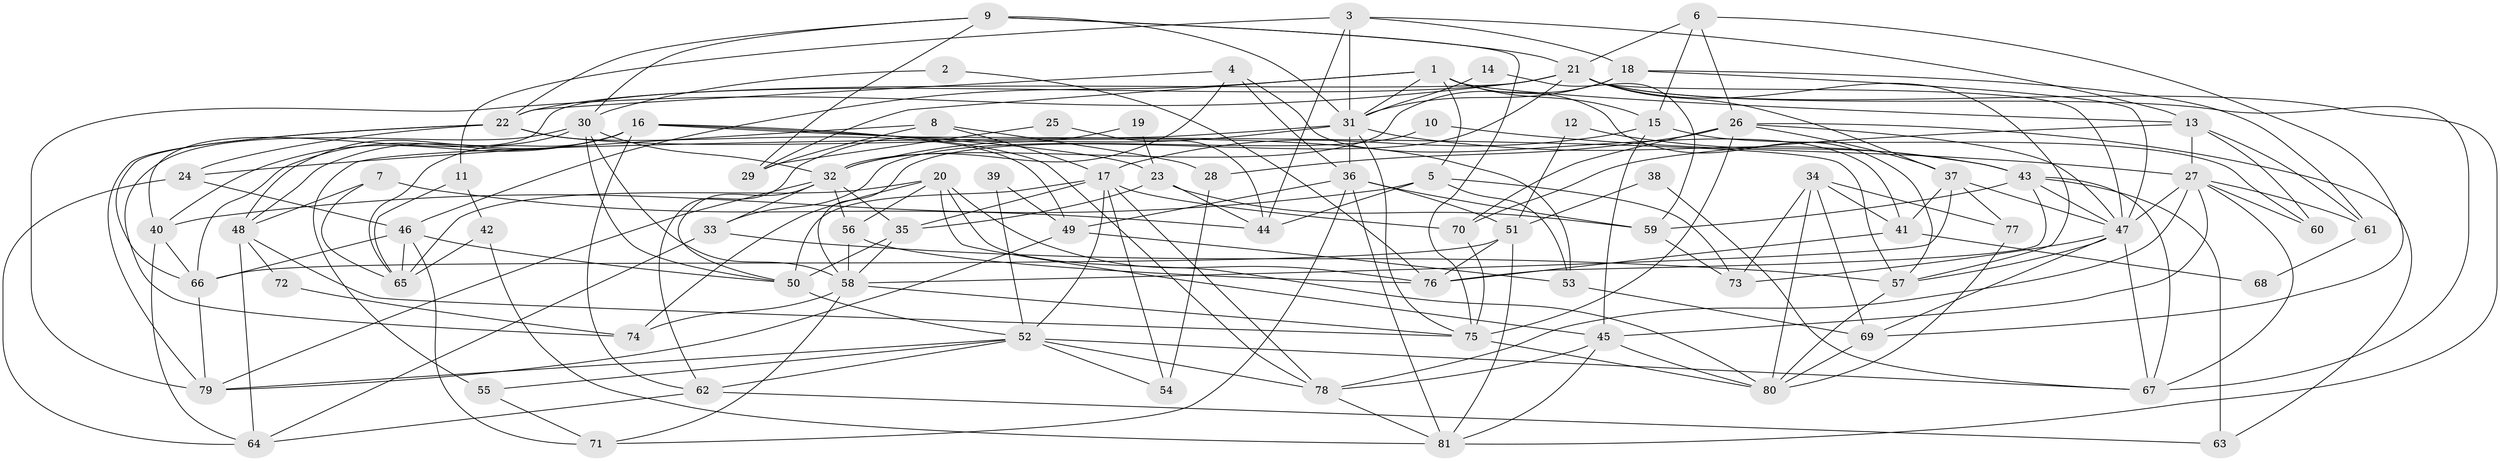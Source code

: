 // original degree distribution, {7: 0.05223880597014925, 2: 0.12686567164179105, 3: 0.26119402985074625, 5: 0.11940298507462686, 4: 0.34328358208955223, 6: 0.08208955223880597, 10: 0.007462686567164179, 8: 0.007462686567164179}
// Generated by graph-tools (version 1.1) at 2025/37/03/04/25 23:37:06]
// undirected, 81 vertices, 207 edges
graph export_dot {
  node [color=gray90,style=filled];
  1;
  2;
  3;
  4;
  5;
  6;
  7;
  8;
  9;
  10;
  11;
  12;
  13;
  14;
  15;
  16;
  17;
  18;
  19;
  20;
  21;
  22;
  23;
  24;
  25;
  26;
  27;
  28;
  29;
  30;
  31;
  32;
  33;
  34;
  35;
  36;
  37;
  38;
  39;
  40;
  41;
  42;
  43;
  44;
  45;
  46;
  47;
  48;
  49;
  50;
  51;
  52;
  53;
  54;
  55;
  56;
  57;
  58;
  59;
  60;
  61;
  62;
  63;
  64;
  65;
  66;
  67;
  68;
  69;
  70;
  71;
  72;
  73;
  74;
  75;
  76;
  77;
  78;
  79;
  80;
  81;
  1 -- 5 [weight=1.0];
  1 -- 13 [weight=1.0];
  1 -- 15 [weight=1.0];
  1 -- 29 [weight=1.0];
  1 -- 31 [weight=1.0];
  1 -- 46 [weight=1.0];
  1 -- 57 [weight=1.0];
  2 -- 30 [weight=1.0];
  2 -- 76 [weight=1.0];
  3 -- 11 [weight=1.0];
  3 -- 13 [weight=1.0];
  3 -- 18 [weight=1.0];
  3 -- 31 [weight=1.0];
  3 -- 44 [weight=1.0];
  4 -- 22 [weight=1.0];
  4 -- 32 [weight=1.0];
  4 -- 36 [weight=1.0];
  4 -- 41 [weight=1.0];
  5 -- 40 [weight=1.0];
  5 -- 44 [weight=1.0];
  5 -- 53 [weight=1.0];
  5 -- 73 [weight=1.0];
  6 -- 15 [weight=1.0];
  6 -- 21 [weight=2.0];
  6 -- 26 [weight=1.0];
  6 -- 69 [weight=1.0];
  7 -- 44 [weight=1.0];
  7 -- 48 [weight=1.0];
  7 -- 65 [weight=1.0];
  8 -- 17 [weight=1.0];
  8 -- 24 [weight=1.0];
  8 -- 28 [weight=1.0];
  8 -- 29 [weight=1.0];
  9 -- 21 [weight=1.0];
  9 -- 22 [weight=1.0];
  9 -- 29 [weight=1.0];
  9 -- 30 [weight=1.0];
  9 -- 31 [weight=1.0];
  9 -- 75 [weight=1.0];
  10 -- 27 [weight=2.0];
  10 -- 33 [weight=2.0];
  11 -- 42 [weight=1.0];
  11 -- 65 [weight=1.0];
  12 -- 43 [weight=1.0];
  12 -- 51 [weight=1.0];
  13 -- 27 [weight=1.0];
  13 -- 60 [weight=1.0];
  13 -- 61 [weight=1.0];
  13 -- 70 [weight=1.0];
  14 -- 31 [weight=1.0];
  14 -- 59 [weight=1.0];
  15 -- 17 [weight=1.0];
  15 -- 45 [weight=1.0];
  15 -- 60 [weight=1.0];
  16 -- 23 [weight=1.0];
  16 -- 40 [weight=1.0];
  16 -- 48 [weight=1.0];
  16 -- 57 [weight=1.0];
  16 -- 62 [weight=1.0];
  16 -- 65 [weight=1.0];
  16 -- 66 [weight=1.0];
  16 -- 78 [weight=1.0];
  17 -- 35 [weight=1.0];
  17 -- 50 [weight=1.0];
  17 -- 52 [weight=1.0];
  17 -- 54 [weight=1.0];
  17 -- 70 [weight=1.0];
  17 -- 78 [weight=1.0];
  18 -- 31 [weight=1.0];
  18 -- 32 [weight=1.0];
  18 -- 47 [weight=1.0];
  18 -- 61 [weight=1.0];
  19 -- 23 [weight=1.0];
  19 -- 62 [weight=1.0];
  20 -- 45 [weight=1.0];
  20 -- 56 [weight=1.0];
  20 -- 65 [weight=1.0];
  20 -- 74 [weight=2.0];
  20 -- 76 [weight=1.0];
  20 -- 80 [weight=1.0];
  21 -- 22 [weight=1.0];
  21 -- 37 [weight=1.0];
  21 -- 40 [weight=1.0];
  21 -- 47 [weight=1.0];
  21 -- 57 [weight=1.0];
  21 -- 58 [weight=1.0];
  21 -- 67 [weight=1.0];
  21 -- 79 [weight=1.0];
  21 -- 81 [weight=1.0];
  22 -- 24 [weight=1.0];
  22 -- 49 [weight=1.0];
  22 -- 53 [weight=1.0];
  22 -- 66 [weight=1.0];
  22 -- 79 [weight=1.0];
  23 -- 35 [weight=1.0];
  23 -- 44 [weight=1.0];
  23 -- 59 [weight=1.0];
  24 -- 46 [weight=1.0];
  24 -- 64 [weight=1.0];
  25 -- 29 [weight=1.0];
  25 -- 44 [weight=1.0];
  26 -- 28 [weight=1.0];
  26 -- 37 [weight=1.0];
  26 -- 47 [weight=1.0];
  26 -- 63 [weight=1.0];
  26 -- 70 [weight=1.0];
  26 -- 75 [weight=1.0];
  27 -- 45 [weight=1.0];
  27 -- 47 [weight=1.0];
  27 -- 60 [weight=1.0];
  27 -- 61 [weight=1.0];
  27 -- 67 [weight=1.0];
  27 -- 78 [weight=1.0];
  28 -- 54 [weight=1.0];
  30 -- 32 [weight=1.0];
  30 -- 48 [weight=1.0];
  30 -- 50 [weight=1.0];
  30 -- 58 [weight=1.0];
  30 -- 74 [weight=1.0];
  31 -- 32 [weight=1.0];
  31 -- 36 [weight=1.0];
  31 -- 43 [weight=1.0];
  31 -- 55 [weight=1.0];
  31 -- 75 [weight=1.0];
  32 -- 33 [weight=1.0];
  32 -- 35 [weight=1.0];
  32 -- 50 [weight=1.0];
  32 -- 56 [weight=1.0];
  32 -- 79 [weight=1.0];
  33 -- 57 [weight=1.0];
  33 -- 64 [weight=1.0];
  34 -- 41 [weight=1.0];
  34 -- 69 [weight=1.0];
  34 -- 73 [weight=1.0];
  34 -- 77 [weight=1.0];
  34 -- 80 [weight=1.0];
  35 -- 50 [weight=1.0];
  35 -- 58 [weight=1.0];
  36 -- 49 [weight=1.0];
  36 -- 51 [weight=1.0];
  36 -- 59 [weight=1.0];
  36 -- 71 [weight=1.0];
  36 -- 81 [weight=1.0];
  37 -- 41 [weight=1.0];
  37 -- 47 [weight=2.0];
  37 -- 58 [weight=1.0];
  37 -- 77 [weight=1.0];
  38 -- 51 [weight=1.0];
  38 -- 67 [weight=1.0];
  39 -- 49 [weight=1.0];
  39 -- 52 [weight=1.0];
  40 -- 64 [weight=1.0];
  40 -- 66 [weight=1.0];
  41 -- 68 [weight=1.0];
  41 -- 76 [weight=1.0];
  42 -- 65 [weight=1.0];
  42 -- 81 [weight=1.0];
  43 -- 47 [weight=1.0];
  43 -- 59 [weight=1.0];
  43 -- 63 [weight=1.0];
  43 -- 67 [weight=1.0];
  43 -- 76 [weight=1.0];
  45 -- 78 [weight=1.0];
  45 -- 80 [weight=1.0];
  45 -- 81 [weight=1.0];
  46 -- 50 [weight=1.0];
  46 -- 65 [weight=1.0];
  46 -- 66 [weight=1.0];
  46 -- 71 [weight=1.0];
  47 -- 57 [weight=1.0];
  47 -- 67 [weight=1.0];
  47 -- 69 [weight=1.0];
  47 -- 73 [weight=1.0];
  48 -- 64 [weight=1.0];
  48 -- 72 [weight=1.0];
  48 -- 75 [weight=1.0];
  49 -- 53 [weight=1.0];
  49 -- 79 [weight=1.0];
  50 -- 52 [weight=1.0];
  51 -- 66 [weight=1.0];
  51 -- 76 [weight=1.0];
  51 -- 81 [weight=1.0];
  52 -- 54 [weight=1.0];
  52 -- 55 [weight=1.0];
  52 -- 62 [weight=1.0];
  52 -- 67 [weight=1.0];
  52 -- 78 [weight=1.0];
  52 -- 79 [weight=1.0];
  53 -- 69 [weight=1.0];
  55 -- 71 [weight=1.0];
  56 -- 58 [weight=1.0];
  56 -- 76 [weight=2.0];
  57 -- 80 [weight=1.0];
  58 -- 71 [weight=1.0];
  58 -- 74 [weight=1.0];
  58 -- 75 [weight=1.0];
  59 -- 73 [weight=1.0];
  61 -- 68 [weight=1.0];
  62 -- 63 [weight=1.0];
  62 -- 64 [weight=1.0];
  66 -- 79 [weight=1.0];
  69 -- 80 [weight=1.0];
  70 -- 75 [weight=1.0];
  72 -- 74 [weight=1.0];
  75 -- 80 [weight=1.0];
  77 -- 80 [weight=1.0];
  78 -- 81 [weight=1.0];
}
